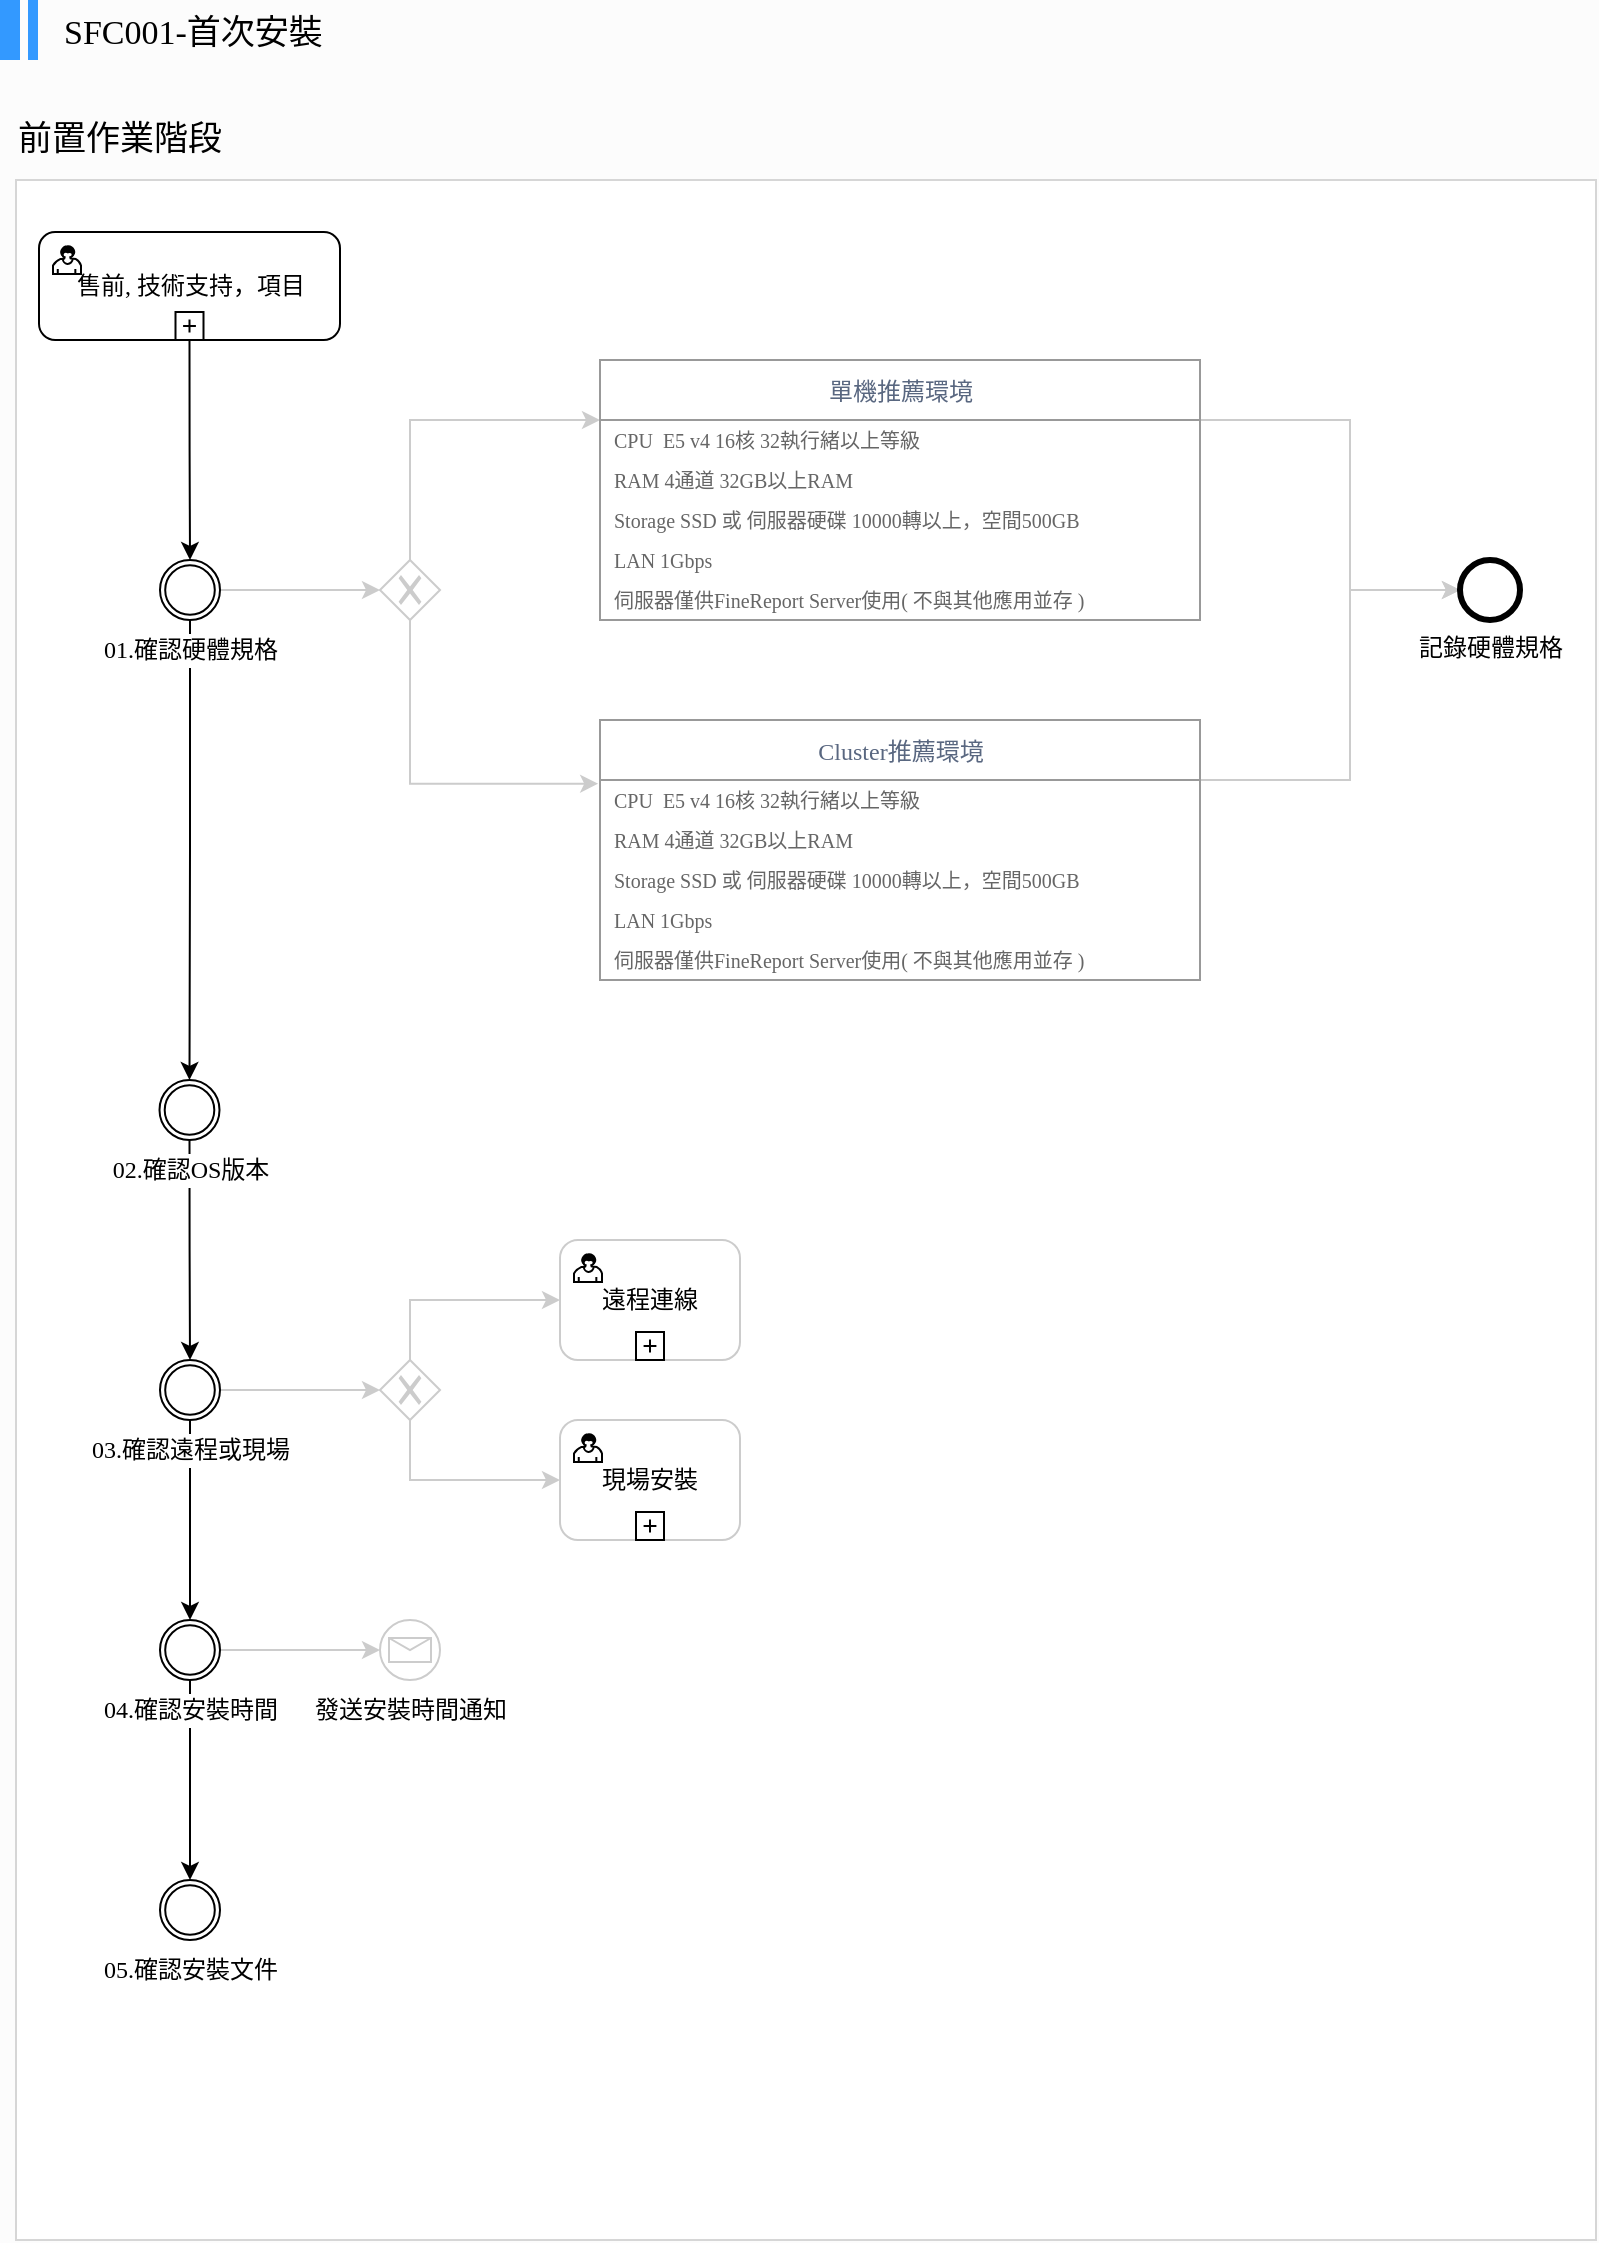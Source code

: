 <mxfile version="12.5.5" type="github" pages="2">
  <diagram id="WJbkcrBmJmuA8XXHKe5_" name="第1頁">
    <mxGraphModel dx="1550" dy="3174" grid="1" gridSize="10" guides="1" tooltips="1" connect="1" arrows="1" fold="1" page="1" pageScale="1" pageWidth="827" pageHeight="1169" background="#FCFCFC" math="0" shadow="0" extFonts="Noto Sans^https://fonts.googleapis.com/css?family=Noto+Sans|Noto Sans CJK^https://fonts.googleapis.com/css?family=Noto+Sans+CJK|Noto Sans TC^https://fonts.googleapis.com/css?family=Noto+Sans+TC">
      <root>
        <mxCell id="0"/>
        <mxCell id="1" parent="0"/>
        <mxCell id="vaWpKMgg9GfqvfIClh7l-88" value="" style="rounded=0;whiteSpace=wrap;html=1;shadow=0;glass=0;comic=0;strokeWidth=1;fontFamily=Noto Sans TC;fontSize=14;align=left;strokeColor=#D6D6D6;" parent="1" vertex="1">
          <mxGeometry x="18" y="-2240" width="790" height="1030" as="geometry"/>
        </mxCell>
        <mxCell id="vaWpKMgg9GfqvfIClh7l-70" style="edgeStyle=orthogonalEdgeStyle;rounded=0;orthogonalLoop=1;jettySize=auto;html=1;fontFamily=Noto Sans TC;fontSize=17;shadow=0;strokeColor=#CCCCCC;entryX=0;entryY=0.5;entryDx=0;entryDy=0;exitX=1;exitY=0.5;exitDx=0;exitDy=0;" parent="1" source="pW0NeGOgxv80crc7upZm-33" target="pW0NeGOgxv80crc7upZm-30" edge="1">
          <mxGeometry relative="1" as="geometry">
            <mxPoint x="120" y="-2035" as="sourcePoint"/>
            <mxPoint x="200" y="-2035" as="targetPoint"/>
          </mxGeometry>
        </mxCell>
        <mxCell id="vaWpKMgg9GfqvfIClh7l-91" value="" style="edgeStyle=orthogonalEdgeStyle;rounded=0;orthogonalLoop=1;jettySize=auto;html=1;shadow=0;strokeColor=#000000;fontFamily=Noto Sans TC;fontSize=14;exitX=0.5;exitY=1;exitDx=0;exitDy=0;" parent="1" source="pW0NeGOgxv80crc7upZm-33" target="vaWpKMgg9GfqvfIClh7l-94" edge="1">
          <mxGeometry relative="1" as="geometry">
            <mxPoint x="115" y="-1960" as="targetPoint"/>
            <mxPoint x="105" y="-2060" as="sourcePoint"/>
            <Array as="points"/>
          </mxGeometry>
        </mxCell>
        <mxCell id="vaWpKMgg9GfqvfIClh7l-48" value="SFC001-首次安裝" style="text;html=1;fontFamily=Noto Sans TC;fontSize=17;" parent="1" vertex="1">
          <mxGeometry x="40" y="-2330" width="145" height="30" as="geometry"/>
        </mxCell>
        <mxCell id="vaWpKMgg9GfqvfIClh7l-52" value="" style="group;fillColor=none;" parent="1" vertex="1" connectable="0">
          <mxGeometry x="10" y="-2330" width="19" height="30" as="geometry"/>
        </mxCell>
        <mxCell id="vaWpKMgg9GfqvfIClh7l-49" value="" style="rounded=0;whiteSpace=wrap;html=1;shadow=0;glass=0;comic=0;strokeColor=none;fontFamily=Noto Sans TC;fontSize=17;align=left;fillColor=#3399FF;" parent="vaWpKMgg9GfqvfIClh7l-52" vertex="1">
          <mxGeometry width="10" height="30" as="geometry"/>
        </mxCell>
        <mxCell id="vaWpKMgg9GfqvfIClh7l-51" value="" style="rounded=0;whiteSpace=wrap;html=1;shadow=0;glass=0;comic=0;strokeColor=none;fontFamily=Noto Sans TC;fontSize=17;align=left;fillColor=#3399FF;" parent="vaWpKMgg9GfqvfIClh7l-52" vertex="1">
          <mxGeometry x="14" width="5" height="30" as="geometry"/>
        </mxCell>
        <mxCell id="wOlGX5YxLvIRpSPbVcTa-41" style="edgeStyle=orthogonalEdgeStyle;rounded=0;orthogonalLoop=1;jettySize=auto;html=1;exitX=0.5;exitY=0;exitDx=0;exitDy=0;shadow=0;strokeColor=#CCCCCC;fontFamily=Noto Sans TC;fontSize=14;" parent="1" target="wOlGX5YxLvIRpSPbVcTa-24" edge="1">
          <mxGeometry relative="1" as="geometry">
            <mxPoint x="215" y="-2050" as="sourcePoint"/>
            <Array as="points">
              <mxPoint x="215" y="-2120"/>
            </Array>
          </mxGeometry>
        </mxCell>
        <mxCell id="pW0NeGOgxv80crc7upZm-16" style="edgeStyle=orthogonalEdgeStyle;rounded=0;orthogonalLoop=1;jettySize=auto;html=1;exitX=0.5;exitY=1;exitDx=0;exitDy=0;entryX=-0.003;entryY=0.245;entryDx=0;entryDy=0;entryPerimeter=0;strokeColor=#CCCCCC;fontFamily=Noto Sans TC;" edge="1" parent="1" source="pW0NeGOgxv80crc7upZm-30" target="pW0NeGOgxv80crc7upZm-1">
          <mxGeometry relative="1" as="geometry">
            <mxPoint x="215" y="-2020" as="sourcePoint"/>
          </mxGeometry>
        </mxCell>
        <mxCell id="vaWpKMgg9GfqvfIClh7l-73" value="前置作業階段" style="text;html=1;strokeColor=none;fillColor=none;align=center;verticalAlign=middle;whiteSpace=wrap;rounded=0;shadow=0;glass=0;comic=0;fontFamily=Noto Sans TC;fontSize=17;" parent="1" vertex="1">
          <mxGeometry x="10" y="-2270" width="120" height="20" as="geometry"/>
        </mxCell>
        <mxCell id="vaWpKMgg9GfqvfIClh7l-96" value="" style="edgeStyle=orthogonalEdgeStyle;rounded=0;orthogonalLoop=1;jettySize=auto;html=1;shadow=0;strokeColor=#000000;fontFamily=Noto Sans TC;fontSize=14;" parent="1" source="vaWpKMgg9GfqvfIClh7l-94" target="vaWpKMgg9GfqvfIClh7l-95" edge="1">
          <mxGeometry relative="1" as="geometry"/>
        </mxCell>
        <mxCell id="vaWpKMgg9GfqvfIClh7l-94" value="&lt;font style=&quot;font-size: 12px&quot;&gt;02.確認OS版本&lt;/font&gt;" style="shape=mxgraph.bpmn.shape;html=1;verticalLabelPosition=bottom;labelBackgroundColor=#ffffff;verticalAlign=top;align=center;perimeter=ellipsePerimeter;outlineConnect=0;outline=throwing;symbol=general;rounded=0;shadow=0;glass=0;comic=0;strokeColor=#000000;strokeWidth=1;fillColor=none;fontFamily=Noto Sans TC;fontSize=14;" parent="1" vertex="1">
          <mxGeometry x="89.75" y="-1790" width="30" height="30" as="geometry"/>
        </mxCell>
        <mxCell id="vaWpKMgg9GfqvfIClh7l-98" value="" style="edgeStyle=orthogonalEdgeStyle;rounded=0;orthogonalLoop=1;jettySize=auto;html=1;shadow=0;strokeColor=#000000;fontFamily=Noto Sans TC;fontSize=14;" parent="1" source="vaWpKMgg9GfqvfIClh7l-95" target="vaWpKMgg9GfqvfIClh7l-97" edge="1">
          <mxGeometry relative="1" as="geometry"/>
        </mxCell>
        <mxCell id="vaWpKMgg9GfqvfIClh7l-108" style="edgeStyle=orthogonalEdgeStyle;rounded=0;orthogonalLoop=1;jettySize=auto;html=1;exitX=1;exitY=0.5;exitDx=0;exitDy=0;shadow=0;strokeColor=#CCCCCC;fontFamily=Noto Sans TC;fontSize=14;entryX=0;entryY=0.5;entryDx=0;entryDy=0;" parent="1" source="vaWpKMgg9GfqvfIClh7l-95" target="pW0NeGOgxv80crc7upZm-31" edge="1">
          <mxGeometry relative="1" as="geometry">
            <mxPoint x="180" y="-1635" as="targetPoint"/>
          </mxGeometry>
        </mxCell>
        <mxCell id="vaWpKMgg9GfqvfIClh7l-95" value="&lt;font style=&quot;font-size: 12px&quot;&gt;03.確認遠程或現場&lt;/font&gt;" style="shape=mxgraph.bpmn.shape;html=1;verticalLabelPosition=bottom;labelBackgroundColor=#ffffff;verticalAlign=top;align=center;perimeter=ellipsePerimeter;outlineConnect=0;outline=throwing;symbol=general;rounded=0;shadow=0;glass=0;comic=0;strokeColor=#000000;strokeWidth=1;fillColor=none;fontFamily=Noto Sans TC;fontSize=14;" parent="1" vertex="1">
          <mxGeometry x="90" y="-1650" width="30" height="30" as="geometry"/>
        </mxCell>
        <mxCell id="vaWpKMgg9GfqvfIClh7l-100" value="" style="edgeStyle=orthogonalEdgeStyle;rounded=0;orthogonalLoop=1;jettySize=auto;html=1;shadow=0;strokeColor=#000000;fontFamily=Noto Sans TC;fontSize=14;" parent="1" source="vaWpKMgg9GfqvfIClh7l-97" target="vaWpKMgg9GfqvfIClh7l-99" edge="1">
          <mxGeometry relative="1" as="geometry"/>
        </mxCell>
        <mxCell id="vaWpKMgg9GfqvfIClh7l-106" style="edgeStyle=orthogonalEdgeStyle;rounded=0;orthogonalLoop=1;jettySize=auto;html=1;exitX=1;exitY=0.5;exitDx=0;exitDy=0;entryX=0;entryY=0.5;entryDx=0;entryDy=0;shadow=0;strokeColor=#CCCCCC;fontFamily=Noto Sans TC;fontSize=14;" parent="1" source="vaWpKMgg9GfqvfIClh7l-97" target="vaWpKMgg9GfqvfIClh7l-102" edge="1">
          <mxGeometry relative="1" as="geometry"/>
        </mxCell>
        <mxCell id="vaWpKMgg9GfqvfIClh7l-97" value="&lt;font style=&quot;font-size: 12px&quot;&gt;04.確認安裝時間&lt;/font&gt;" style="shape=mxgraph.bpmn.shape;html=1;verticalLabelPosition=bottom;labelBackgroundColor=#ffffff;verticalAlign=top;align=center;perimeter=ellipsePerimeter;outlineConnect=0;outline=throwing;symbol=general;rounded=0;shadow=0;glass=0;comic=0;strokeColor=#000000;strokeWidth=1;fillColor=none;fontFamily=Noto Sans TC;fontSize=14;" parent="1" vertex="1">
          <mxGeometry x="90" y="-1520" width="30" height="30" as="geometry"/>
        </mxCell>
        <mxCell id="vaWpKMgg9GfqvfIClh7l-99" value="&lt;font style=&quot;font-size: 12px&quot;&gt;05.確認安裝文件&lt;/font&gt;" style="shape=mxgraph.bpmn.shape;html=1;verticalLabelPosition=bottom;labelBackgroundColor=#ffffff;verticalAlign=top;align=center;perimeter=ellipsePerimeter;outlineConnect=0;outline=throwing;symbol=general;rounded=0;shadow=0;glass=0;comic=0;strokeColor=#000000;strokeWidth=1;fillColor=none;fontFamily=Noto Sans TC;fontSize=14;" parent="1" vertex="1">
          <mxGeometry x="90" y="-1390" width="30" height="30" as="geometry"/>
        </mxCell>
        <mxCell id="vaWpKMgg9GfqvfIClh7l-102" value="&lt;font style=&quot;font-size: 12px&quot;&gt;發送安裝時間通知&lt;/font&gt;" style="shape=mxgraph.bpmn.shape;html=1;verticalLabelPosition=bottom;labelBackgroundColor=#ffffff;verticalAlign=top;align=center;perimeter=ellipsePerimeter;outlineConnect=0;outline=standard;symbol=message;rounded=0;shadow=0;glass=0;comic=0;strokeColor=#CCCCCC;strokeWidth=1;fillColor=none;fontFamily=Noto Sans TC;fontSize=14;" parent="1" vertex="1">
          <mxGeometry x="200" y="-1520" width="30" height="30" as="geometry"/>
        </mxCell>
        <mxCell id="pW0NeGOgxv80crc7upZm-28" style="edgeStyle=orthogonalEdgeStyle;rounded=0;orthogonalLoop=1;jettySize=auto;html=1;exitX=0.5;exitY=0;exitDx=0;exitDy=0;entryX=0;entryY=0.5;entryDx=0;entryDy=0;strokeColor=#CCCCCC;fontFamily=Noto Sans TC;" edge="1" parent="1" source="pW0NeGOgxv80crc7upZm-31" target="pW0NeGOgxv80crc7upZm-22">
          <mxGeometry relative="1" as="geometry">
            <mxPoint x="245" y="-1650" as="sourcePoint"/>
          </mxGeometry>
        </mxCell>
        <mxCell id="pW0NeGOgxv80crc7upZm-29" style="edgeStyle=orthogonalEdgeStyle;rounded=0;orthogonalLoop=1;jettySize=auto;html=1;exitX=0.5;exitY=1;exitDx=0;exitDy=0;entryX=0;entryY=0.5;entryDx=0;entryDy=0;strokeColor=#CCCCCC;fontFamily=Noto Sans TC;" edge="1" parent="1" source="pW0NeGOgxv80crc7upZm-31" target="pW0NeGOgxv80crc7upZm-25">
          <mxGeometry relative="1" as="geometry">
            <mxPoint x="245" y="-1620" as="sourcePoint"/>
            <Array as="points">
              <mxPoint x="215" y="-1590"/>
            </Array>
          </mxGeometry>
        </mxCell>
        <mxCell id="pW0NeGOgxv80crc7upZm-20" style="edgeStyle=orthogonalEdgeStyle;rounded=0;orthogonalLoop=1;jettySize=auto;html=1;strokeColor=#CCCCCC;fontFamily=Noto Sans TC;" edge="1" parent="1" source="wOlGX5YxLvIRpSPbVcTa-24" target="pW0NeGOgxv80crc7upZm-17">
          <mxGeometry relative="1" as="geometry">
            <Array as="points">
              <mxPoint x="685" y="-2120"/>
              <mxPoint x="685" y="-2035"/>
            </Array>
          </mxGeometry>
        </mxCell>
        <mxCell id="wOlGX5YxLvIRpSPbVcTa-24" value="" style="strokeWidth=1;shadow=0;dashed=0;align=center;html=1;shape=mxgraph.mockup.forms.rrect;rSize=0;strokeColor=#999999;fillColor=#ffffff;rounded=0;glass=0;comic=0;labelBackgroundColor=none;fontFamily=Noto Sans TC;fontSize=14;flipH=0;flipV=0;" parent="1" vertex="1">
          <mxGeometry x="310" y="-2150" width="300" height="130" as="geometry"/>
        </mxCell>
        <mxCell id="wOlGX5YxLvIRpSPbVcTa-25" value="&lt;span style=&quot;color: rgb(89 , 103 , 128) ; font-family: &amp;#34;noto sans tc&amp;#34; ; text-align: left&quot;&gt;&lt;font style=&quot;font-size: 12px&quot;&gt;單機推薦環境&lt;/font&gt;&lt;/span&gt;" style="strokeWidth=1;shadow=0;dashed=0;align=center;html=1;shape=mxgraph.mockup.forms.rrect;rSize=0;strokeColor=#999999;fontColor=#008cff;fontSize=17;fillColor=#ffffff;resizeWidth=1;" parent="wOlGX5YxLvIRpSPbVcTa-24" vertex="1">
          <mxGeometry width="300" height="30" relative="1" as="geometry"/>
        </mxCell>
        <mxCell id="wOlGX5YxLvIRpSPbVcTa-26" value="&lt;font style=&quot;font-size: 10px&quot;&gt;CPU&amp;nbsp;&amp;nbsp;E5 v4 16核 32執行緒以上等級&lt;/font&gt;" style="strokeWidth=1;shadow=0;dashed=0;align=center;html=1;shape=mxgraph.mockup.forms.anchor;fontSize=12;fontColor=#666666;align=left;spacingLeft=5;resizeWidth=1;fontFamily=Noto Sans TC;" parent="wOlGX5YxLvIRpSPbVcTa-24" vertex="1">
          <mxGeometry width="300" height="20" relative="1" as="geometry">
            <mxPoint y="30" as="offset"/>
          </mxGeometry>
        </mxCell>
        <mxCell id="wOlGX5YxLvIRpSPbVcTa-27" value="&lt;font style=&quot;font-size: 10px&quot;&gt;RAM&amp;nbsp;4通道 32GB以上RAM&lt;/font&gt;" style="strokeWidth=1;shadow=0;dashed=0;align=center;html=1;shape=mxgraph.mockup.forms.anchor;fontSize=12;fontColor=#666666;align=left;spacingLeft=5;resizeWidth=1;fontFamily=Noto Sans TC;" parent="wOlGX5YxLvIRpSPbVcTa-24" vertex="1">
          <mxGeometry width="300" height="20" relative="1" as="geometry">
            <mxPoint y="50" as="offset"/>
          </mxGeometry>
        </mxCell>
        <mxCell id="wOlGX5YxLvIRpSPbVcTa-28" value="&lt;font style=&quot;font-size: 10px&quot;&gt;Storage&amp;nbsp;SSD 或 伺服器硬碟 10000轉以上，空間500GB&lt;/font&gt;" style="strokeWidth=1;shadow=0;dashed=0;align=center;html=1;shape=mxgraph.mockup.forms.rrect;rSize=0;fontSize=12;fontColor=#666666;align=left;spacingLeft=5;fillColor=none;strokeColor=none;resizeWidth=1;fontFamily=Noto Sans TC;" parent="wOlGX5YxLvIRpSPbVcTa-24" vertex="1">
          <mxGeometry width="300" height="20" relative="1" as="geometry">
            <mxPoint y="70" as="offset"/>
          </mxGeometry>
        </mxCell>
        <mxCell id="wOlGX5YxLvIRpSPbVcTa-29" value="&lt;font style=&quot;font-size: 10px&quot;&gt;LAN 1Gbps&lt;/font&gt;" style="strokeWidth=1;shadow=0;dashed=0;align=center;html=1;shape=mxgraph.mockup.forms.anchor;fontSize=12;fontColor=#666666;align=left;spacingLeft=5;resizeWidth=1;fontFamily=Noto Sans TC;" parent="wOlGX5YxLvIRpSPbVcTa-24" vertex="1">
          <mxGeometry width="300" height="20" relative="1" as="geometry">
            <mxPoint y="90" as="offset"/>
          </mxGeometry>
        </mxCell>
        <mxCell id="wOlGX5YxLvIRpSPbVcTa-38" value="&lt;span style=&quot;font-size: 10px&quot;&gt;伺服器僅供FineReport Server使用( 不與其他應用並存 )&lt;/span&gt;" style="strokeWidth=1;shadow=0;dashed=0;align=center;html=1;shape=mxgraph.mockup.forms.anchor;fontSize=12;fontColor=#666666;align=left;spacingLeft=5;resizeWidth=1;fontFamily=Noto Sans TC;" parent="wOlGX5YxLvIRpSPbVcTa-24" vertex="1">
          <mxGeometry width="300" height="20" relative="1" as="geometry">
            <mxPoint y="110" as="offset"/>
          </mxGeometry>
        </mxCell>
        <mxCell id="pW0NeGOgxv80crc7upZm-21" style="edgeStyle=orthogonalEdgeStyle;rounded=0;orthogonalLoop=1;jettySize=auto;html=1;entryX=0;entryY=0.5;entryDx=0;entryDy=0;strokeColor=#CCCCCC;fontFamily=Noto Sans TC;" edge="1" parent="1" source="pW0NeGOgxv80crc7upZm-1" target="pW0NeGOgxv80crc7upZm-17">
          <mxGeometry relative="1" as="geometry">
            <Array as="points">
              <mxPoint x="685" y="-1940"/>
              <mxPoint x="685" y="-2035"/>
            </Array>
          </mxGeometry>
        </mxCell>
        <mxCell id="pW0NeGOgxv80crc7upZm-1" value="" style="strokeWidth=1;shadow=0;dashed=0;align=center;html=1;shape=mxgraph.mockup.forms.rrect;rSize=0;strokeColor=#999999;fillColor=#ffffff;rounded=0;glass=0;comic=0;labelBackgroundColor=none;fontFamily=Noto Sans TC;fontSize=14;flipH=0;flipV=0;" vertex="1" parent="1">
          <mxGeometry x="310" y="-1970" width="300" height="130" as="geometry"/>
        </mxCell>
        <mxCell id="pW0NeGOgxv80crc7upZm-2" value="&lt;span style=&quot;color: rgb(89 , 103 , 128) ; font-family: &amp;#34;noto sans tc&amp;#34; ; text-align: left&quot;&gt;&lt;font style=&quot;font-size: 12px&quot;&gt;Cluster推薦環境&lt;/font&gt;&lt;/span&gt;" style="strokeWidth=1;shadow=0;dashed=0;align=center;html=1;shape=mxgraph.mockup.forms.rrect;rSize=0;strokeColor=#999999;fontColor=#008cff;fontSize=17;fillColor=#ffffff;resizeWidth=1;" vertex="1" parent="pW0NeGOgxv80crc7upZm-1">
          <mxGeometry width="300" height="30" relative="1" as="geometry"/>
        </mxCell>
        <mxCell id="pW0NeGOgxv80crc7upZm-3" value="&lt;font style=&quot;font-size: 10px&quot;&gt;CPU&amp;nbsp;&amp;nbsp;E5 v4 16核 32執行緒以上等級&lt;/font&gt;" style="strokeWidth=1;shadow=0;dashed=0;align=center;html=1;shape=mxgraph.mockup.forms.anchor;fontSize=12;fontColor=#666666;align=left;spacingLeft=5;resizeWidth=1;fontFamily=Noto Sans TC;" vertex="1" parent="pW0NeGOgxv80crc7upZm-1">
          <mxGeometry width="300" height="20" relative="1" as="geometry">
            <mxPoint y="30" as="offset"/>
          </mxGeometry>
        </mxCell>
        <mxCell id="pW0NeGOgxv80crc7upZm-4" value="&lt;font style=&quot;font-size: 10px&quot;&gt;RAM&amp;nbsp;4通道 32GB以上RAM&lt;/font&gt;" style="strokeWidth=1;shadow=0;dashed=0;align=center;html=1;shape=mxgraph.mockup.forms.anchor;fontSize=12;fontColor=#666666;align=left;spacingLeft=5;resizeWidth=1;fontFamily=Noto Sans TC;" vertex="1" parent="pW0NeGOgxv80crc7upZm-1">
          <mxGeometry width="300" height="20" relative="1" as="geometry">
            <mxPoint y="50" as="offset"/>
          </mxGeometry>
        </mxCell>
        <mxCell id="pW0NeGOgxv80crc7upZm-5" value="&lt;font style=&quot;font-size: 10px&quot;&gt;Storage&amp;nbsp;SSD 或 伺服器硬碟 10000轉以上，空間500GB&lt;/font&gt;" style="strokeWidth=1;shadow=0;dashed=0;align=center;html=1;shape=mxgraph.mockup.forms.rrect;rSize=0;fontSize=12;fontColor=#666666;align=left;spacingLeft=5;fillColor=none;strokeColor=none;resizeWidth=1;fontFamily=Noto Sans TC;" vertex="1" parent="pW0NeGOgxv80crc7upZm-1">
          <mxGeometry width="300" height="20" relative="1" as="geometry">
            <mxPoint y="70" as="offset"/>
          </mxGeometry>
        </mxCell>
        <mxCell id="pW0NeGOgxv80crc7upZm-6" value="&lt;span style=&quot;font-size: 10px&quot;&gt;LAN 1Gbps&lt;/span&gt;" style="strokeWidth=1;shadow=0;dashed=0;align=center;html=1;shape=mxgraph.mockup.forms.anchor;fontSize=12;fontColor=#666666;align=left;spacingLeft=5;resizeWidth=1;fontFamily=Noto Sans TC;" vertex="1" parent="pW0NeGOgxv80crc7upZm-1">
          <mxGeometry width="300" height="20" relative="1" as="geometry">
            <mxPoint y="90" as="offset"/>
          </mxGeometry>
        </mxCell>
        <mxCell id="pW0NeGOgxv80crc7upZm-7" value="&lt;span style=&quot;font-size: 10px&quot;&gt;伺服器僅供FineReport Server使用( 不與其他應用並存 )&lt;/span&gt;" style="strokeWidth=1;shadow=0;dashed=0;align=center;html=1;shape=mxgraph.mockup.forms.anchor;fontSize=12;fontColor=#666666;align=left;spacingLeft=5;resizeWidth=1;fontFamily=Noto Sans TC;" vertex="1" parent="pW0NeGOgxv80crc7upZm-1">
          <mxGeometry width="300" height="20" relative="1" as="geometry">
            <mxPoint y="110" as="offset"/>
          </mxGeometry>
        </mxCell>
        <mxCell id="pW0NeGOgxv80crc7upZm-15" style="edgeStyle=orthogonalEdgeStyle;rounded=0;orthogonalLoop=1;jettySize=auto;html=1;exitX=0.5;exitY=1;exitDx=0;exitDy=0;entryX=0.5;entryY=0;entryDx=0;entryDy=0;strokeColor=#000000;fontFamily=Noto Sans TC;" edge="1" parent="1" source="pW0NeGOgxv80crc7upZm-11" target="pW0NeGOgxv80crc7upZm-33">
          <mxGeometry relative="1" as="geometry">
            <mxPoint x="104.75" y="-2120" as="sourcePoint"/>
            <mxPoint x="105" y="-2050" as="targetPoint"/>
            <Array as="points">
              <mxPoint x="105" y="-2105"/>
            </Array>
          </mxGeometry>
        </mxCell>
        <mxCell id="pW0NeGOgxv80crc7upZm-11" value="售前, 技術支持，項目" style="html=1;whiteSpace=wrap;rounded=1;fillColor=none;fontFamily=Noto Sans TC;" vertex="1" parent="1">
          <mxGeometry x="29.5" y="-2214" width="150.5" height="54" as="geometry"/>
        </mxCell>
        <mxCell id="pW0NeGOgxv80crc7upZm-12" value="" style="html=1;shape=mxgraph.bpmn.user_task;outlineConnect=0;" vertex="1" parent="pW0NeGOgxv80crc7upZm-11">
          <mxGeometry width="14" height="14" relative="1" as="geometry">
            <mxPoint x="7" y="7" as="offset"/>
          </mxGeometry>
        </mxCell>
        <mxCell id="pW0NeGOgxv80crc7upZm-13" value="" style="html=1;shape=plus;outlineConnect=0;" vertex="1" parent="pW0NeGOgxv80crc7upZm-11">
          <mxGeometry x="0.5" y="1" width="14" height="14" relative="1" as="geometry">
            <mxPoint x="-7" y="-14" as="offset"/>
          </mxGeometry>
        </mxCell>
        <mxCell id="pW0NeGOgxv80crc7upZm-17" value="記錄硬體規格" style="shape=mxgraph.bpmn.shape;html=1;verticalLabelPosition=bottom;labelBackgroundColor=#ffffff;verticalAlign=top;align=center;perimeter=ellipsePerimeter;outlineConnect=0;outline=end;symbol=general;fillColor=none;fontFamily=Noto Sans TC;" vertex="1" parent="1">
          <mxGeometry x="740" y="-2050" width="30" height="30" as="geometry"/>
        </mxCell>
        <mxCell id="pW0NeGOgxv80crc7upZm-22" value="遠程連線" style="html=1;whiteSpace=wrap;rounded=1;fillColor=none;fontFamily=Noto Sans TC;strokeColor=#CCCCCC;" vertex="1" parent="1">
          <mxGeometry x="290" y="-1710" width="90" height="60" as="geometry"/>
        </mxCell>
        <mxCell id="pW0NeGOgxv80crc7upZm-23" value="" style="html=1;shape=mxgraph.bpmn.user_task;outlineConnect=0;" vertex="1" parent="pW0NeGOgxv80crc7upZm-22">
          <mxGeometry width="14" height="14" relative="1" as="geometry">
            <mxPoint x="7" y="7" as="offset"/>
          </mxGeometry>
        </mxCell>
        <mxCell id="pW0NeGOgxv80crc7upZm-24" value="" style="html=1;shape=plus;outlineConnect=0;" vertex="1" parent="pW0NeGOgxv80crc7upZm-22">
          <mxGeometry x="0.5" y="1" width="14" height="14" relative="1" as="geometry">
            <mxPoint x="-7" y="-14" as="offset"/>
          </mxGeometry>
        </mxCell>
        <mxCell id="pW0NeGOgxv80crc7upZm-25" value="現場安裝" style="html=1;whiteSpace=wrap;rounded=1;fillColor=none;fontFamily=Noto Sans TC;strokeColor=#CCCCCC;" vertex="1" parent="1">
          <mxGeometry x="290" y="-1620" width="90" height="60" as="geometry"/>
        </mxCell>
        <mxCell id="pW0NeGOgxv80crc7upZm-26" value="" style="html=1;shape=mxgraph.bpmn.user_task;outlineConnect=0;" vertex="1" parent="pW0NeGOgxv80crc7upZm-25">
          <mxGeometry width="14" height="14" relative="1" as="geometry">
            <mxPoint x="7" y="7" as="offset"/>
          </mxGeometry>
        </mxCell>
        <mxCell id="pW0NeGOgxv80crc7upZm-27" value="" style="html=1;shape=plus;outlineConnect=0;" vertex="1" parent="pW0NeGOgxv80crc7upZm-25">
          <mxGeometry x="0.5" y="1" width="14" height="14" relative="1" as="geometry">
            <mxPoint x="-7" y="-14" as="offset"/>
          </mxGeometry>
        </mxCell>
        <mxCell id="pW0NeGOgxv80crc7upZm-30" value="" style="shape=mxgraph.bpmn.shape;html=1;verticalLabelPosition=bottom;labelBackgroundColor=#ffffff;verticalAlign=top;align=center;perimeter=rhombusPerimeter;background=gateway;outlineConnect=0;outline=none;symbol=exclusiveGw;strokeColor=#CCCCCC;fillColor=none;fontFamily=Noto Sans TC;" vertex="1" parent="1">
          <mxGeometry x="200" y="-2050" width="30" height="30" as="geometry"/>
        </mxCell>
        <mxCell id="pW0NeGOgxv80crc7upZm-31" value="" style="shape=mxgraph.bpmn.shape;html=1;verticalLabelPosition=bottom;labelBackgroundColor=#ffffff;verticalAlign=top;align=center;perimeter=rhombusPerimeter;background=gateway;outlineConnect=0;outline=none;symbol=exclusiveGw;strokeColor=#CCCCCC;fillColor=none;fontFamily=Noto Sans TC;" vertex="1" parent="1">
          <mxGeometry x="200" y="-1650" width="30" height="30" as="geometry"/>
        </mxCell>
        <mxCell id="pW0NeGOgxv80crc7upZm-33" value="&lt;font style=&quot;font-size: 12px&quot;&gt;01.確認硬體規格&lt;/font&gt;" style="shape=mxgraph.bpmn.shape;html=1;verticalLabelPosition=bottom;labelBackgroundColor=#ffffff;verticalAlign=top;align=center;perimeter=ellipsePerimeter;outlineConnect=0;outline=throwing;symbol=general;rounded=0;shadow=0;glass=0;comic=0;strokeColor=#000000;strokeWidth=1;fillColor=none;fontFamily=Noto Sans TC;fontSize=14;" vertex="1" parent="1">
          <mxGeometry x="90" y="-2050" width="30" height="30" as="geometry"/>
        </mxCell>
      </root>
    </mxGraphModel>
  </diagram>
  <diagram id="lXkot-pv60RA56T3p-jV" name="第2頁">
    &#xa;    
    <mxGraphModel dx="1550" dy="836" grid="1" gridSize="10" guides="1" tooltips="1" connect="1" arrows="1" fold="1" page="1" pageScale="1" pageWidth="827" pageHeight="1169" math="0" shadow="0">
      &#xa;      
      <root>
        &#xa;        
        <mxCell id="9KHV6E2EaW5AHLHCWQ96-0"/>
        &#xa;        
        <mxCell id="9KHV6E2EaW5AHLHCWQ96-1" parent="9KHV6E2EaW5AHLHCWQ96-0"/>
        &#xa;        
        <mxCell id="9KHV6E2EaW5AHLHCWQ96-2" value="" style="shape=mxgraph.bpmn.shape;html=1;verticalLabelPosition=bottom;labelBackgroundColor=#ffffff;verticalAlign=top;align=center;perimeter=rhombusPerimeter;background=gateway;outlineConnect=0;outline=boundInt;symbol=signal;rounded=0;shadow=0;glass=0;comic=0;strokeColor=#CCCCCC;strokeWidth=1;fillColor=none;fontFamily=Noto Sans TC;fontSize=14;" vertex="1" parent="9KHV6E2EaW5AHLHCWQ96-1">
          &#xa;          
          <mxGeometry x="180" y="220" width="50" height="50" as="geometry"/>
          &#xa;        
        </mxCell>
        &#xa;        
        <mxCell id="9KHV6E2EaW5AHLHCWQ96-3" value="" style="shape=mxgraph.bpmn.shape;html=1;verticalLabelPosition=bottom;labelBackgroundColor=#ffffff;verticalAlign=top;align=center;perimeter=rhombusPerimeter;background=gateway;outlineConnect=0;outline=boundInt;symbol=timer;rounded=0;shadow=0;glass=0;comic=0;strokeColor=#CCCCCC;strokeWidth=1;fillColor=none;fontFamily=Noto Sans TC;fontSize=14;" vertex="1" parent="9KHV6E2EaW5AHLHCWQ96-1">
          &#xa;          
          <mxGeometry x="130" y="140" width="50" height="50" as="geometry"/>
          &#xa;        
        </mxCell>
        &#xa;        
        <mxCell id="Yt8751hiM2JASmGTlfaO-0" value="test" style="shape=mxgraph.bpmn.shape;html=1;verticalLabelPosition=bottom;labelBackgroundColor=#ffffff;verticalAlign=top;align=center;perimeter=ellipsePerimeter;outlineConnect=0;outline=end;symbol=terminate;rounded=0;shadow=0;glass=0;comic=0;strokeColor=#CCCCCC;strokeWidth=1;fillColor=none;fontFamily=Noto Sans TC;fontSize=14;" vertex="1" parent="9KHV6E2EaW5AHLHCWQ96-1">
          &#xa;          
          <mxGeometry x="120" y="50" width="50" height="50" as="geometry"/>
          &#xa;        
        </mxCell>
        &#xa;      
      </root>
      &#xa;    
    </mxGraphModel>
    &#xa;  
  </diagram>
</mxfile>
